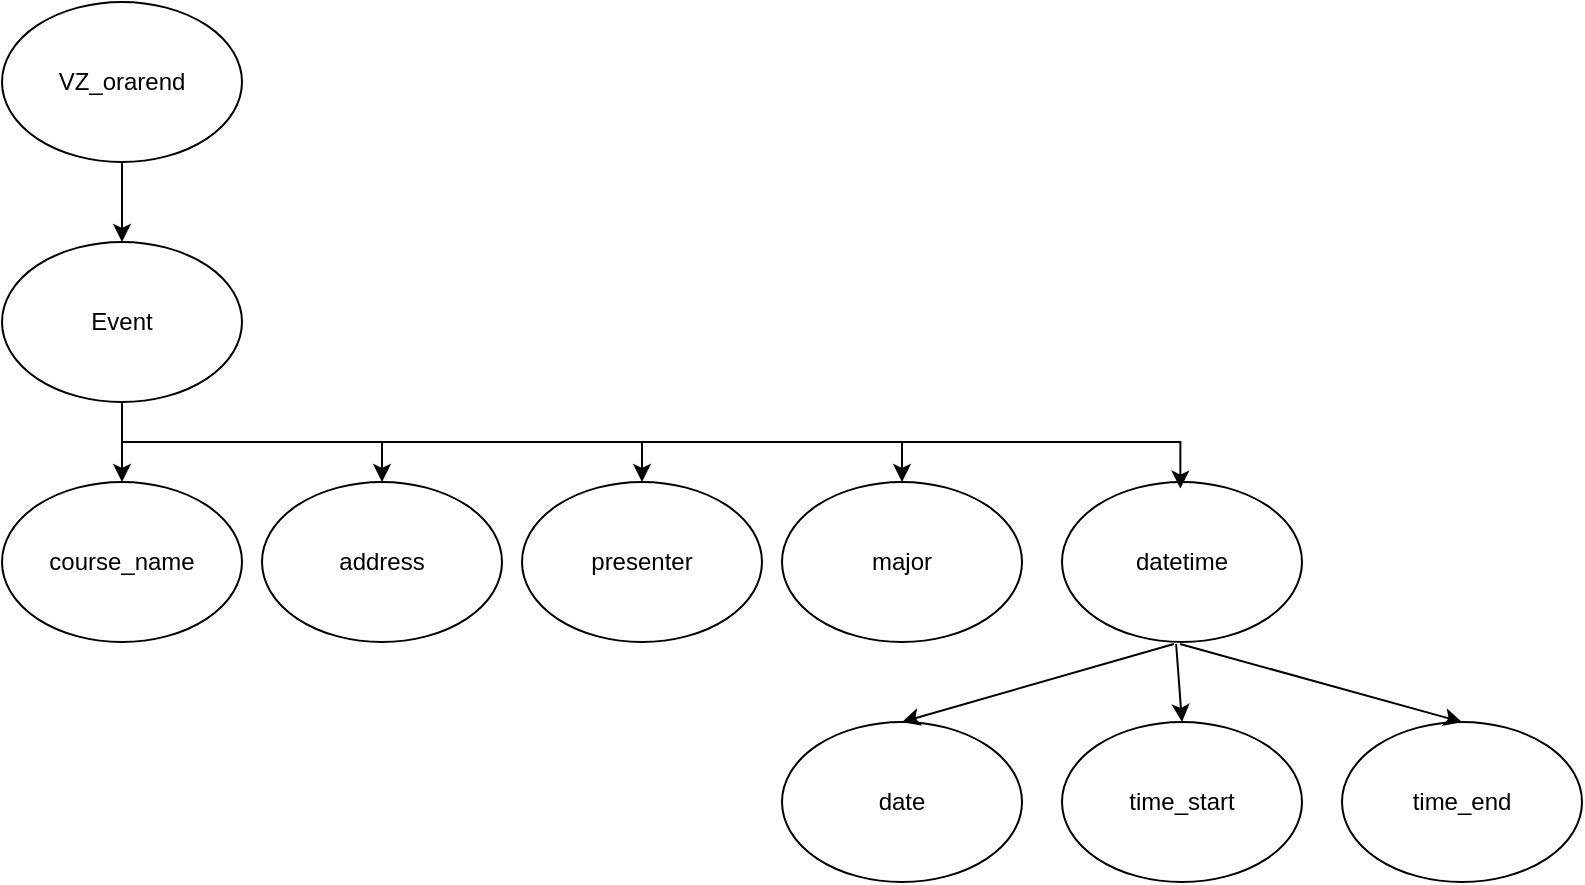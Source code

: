 <mxfile version="24.3.1" type="device">
  <diagram name="Page-1" id="BLEjJyAozihCP1DfYLIm">
    <mxGraphModel dx="1434" dy="772" grid="1" gridSize="10" guides="1" tooltips="1" connect="1" arrows="1" fold="1" page="1" pageScale="1" pageWidth="850" pageHeight="1100" math="0" shadow="0">
      <root>
        <mxCell id="0" />
        <mxCell id="1" parent="0" />
        <mxCell id="uAUOG3qX6oMV6cAR3CZH-12" style="edgeStyle=orthogonalEdgeStyle;rounded=0;orthogonalLoop=1;jettySize=auto;html=1;exitX=0.5;exitY=1;exitDx=0;exitDy=0;entryX=0.5;entryY=0;entryDx=0;entryDy=0;" edge="1" parent="1" source="uAUOG3qX6oMV6cAR3CZH-1" target="uAUOG3qX6oMV6cAR3CZH-2">
          <mxGeometry relative="1" as="geometry" />
        </mxCell>
        <mxCell id="uAUOG3qX6oMV6cAR3CZH-1" value="VZ_orarend" style="ellipse;whiteSpace=wrap;html=1;" vertex="1" parent="1">
          <mxGeometry x="40" y="40" width="120" height="80" as="geometry" />
        </mxCell>
        <mxCell id="uAUOG3qX6oMV6cAR3CZH-14" style="edgeStyle=orthogonalEdgeStyle;rounded=0;orthogonalLoop=1;jettySize=auto;html=1;exitX=0.5;exitY=1;exitDx=0;exitDy=0;entryX=0.5;entryY=0;entryDx=0;entryDy=0;" edge="1" parent="1" source="uAUOG3qX6oMV6cAR3CZH-2" target="uAUOG3qX6oMV6cAR3CZH-3">
          <mxGeometry relative="1" as="geometry" />
        </mxCell>
        <mxCell id="uAUOG3qX6oMV6cAR3CZH-16" style="edgeStyle=orthogonalEdgeStyle;rounded=0;orthogonalLoop=1;jettySize=auto;html=1;exitX=0.5;exitY=1;exitDx=0;exitDy=0;" edge="1" parent="1" source="uAUOG3qX6oMV6cAR3CZH-2" target="uAUOG3qX6oMV6cAR3CZH-4">
          <mxGeometry relative="1" as="geometry" />
        </mxCell>
        <mxCell id="uAUOG3qX6oMV6cAR3CZH-18" style="edgeStyle=orthogonalEdgeStyle;rounded=0;orthogonalLoop=1;jettySize=auto;html=1;exitX=0.5;exitY=1;exitDx=0;exitDy=0;" edge="1" parent="1" source="uAUOG3qX6oMV6cAR3CZH-2" target="uAUOG3qX6oMV6cAR3CZH-5">
          <mxGeometry relative="1" as="geometry" />
        </mxCell>
        <mxCell id="uAUOG3qX6oMV6cAR3CZH-20" style="edgeStyle=orthogonalEdgeStyle;rounded=0;orthogonalLoop=1;jettySize=auto;html=1;exitX=0.5;exitY=1;exitDx=0;exitDy=0;" edge="1" parent="1" source="uAUOG3qX6oMV6cAR3CZH-2" target="uAUOG3qX6oMV6cAR3CZH-6">
          <mxGeometry relative="1" as="geometry" />
        </mxCell>
        <mxCell id="uAUOG3qX6oMV6cAR3CZH-2" value="Event" style="ellipse;whiteSpace=wrap;html=1;" vertex="1" parent="1">
          <mxGeometry x="40" y="160" width="120" height="80" as="geometry" />
        </mxCell>
        <mxCell id="uAUOG3qX6oMV6cAR3CZH-3" value="course_name" style="ellipse;whiteSpace=wrap;html=1;" vertex="1" parent="1">
          <mxGeometry x="40" y="280" width="120" height="80" as="geometry" />
        </mxCell>
        <mxCell id="uAUOG3qX6oMV6cAR3CZH-4" value="address" style="ellipse;whiteSpace=wrap;html=1;" vertex="1" parent="1">
          <mxGeometry x="170" y="280" width="120" height="80" as="geometry" />
        </mxCell>
        <mxCell id="uAUOG3qX6oMV6cAR3CZH-5" value="presenter" style="ellipse;whiteSpace=wrap;html=1;" vertex="1" parent="1">
          <mxGeometry x="300" y="280" width="120" height="80" as="geometry" />
        </mxCell>
        <mxCell id="uAUOG3qX6oMV6cAR3CZH-6" value="major" style="ellipse;whiteSpace=wrap;html=1;noLabel=0;perimeter=ellipsePerimeter;fixDash=0;container=0;" vertex="1" parent="1">
          <mxGeometry x="430" y="280" width="120" height="80" as="geometry" />
        </mxCell>
        <mxCell id="uAUOG3qX6oMV6cAR3CZH-7" value="datetime" style="ellipse;whiteSpace=wrap;html=1;perimeterSpacing=10;strokeWidth=1;shadow=0;fillStyle=auto;border=20;permiter=ellipse;collapsible=0;container=0;perimeter=ellipsePerimeter;allowArrows=1;" vertex="1" parent="1">
          <mxGeometry x="570" y="280" width="120" height="80" as="geometry" />
        </mxCell>
        <mxCell id="uAUOG3qX6oMV6cAR3CZH-8" value="date" style="ellipse;whiteSpace=wrap;html=1;" vertex="1" parent="1">
          <mxGeometry x="430" y="400" width="120" height="80" as="geometry" />
        </mxCell>
        <mxCell id="uAUOG3qX6oMV6cAR3CZH-9" value="time_start" style="ellipse;whiteSpace=wrap;html=1;" vertex="1" parent="1">
          <mxGeometry x="570" y="400" width="120" height="80" as="geometry" />
        </mxCell>
        <mxCell id="uAUOG3qX6oMV6cAR3CZH-10" value="time_end" style="ellipse;whiteSpace=wrap;html=1;" vertex="1" parent="1">
          <mxGeometry x="710" y="400" width="120" height="80" as="geometry" />
        </mxCell>
        <mxCell id="uAUOG3qX6oMV6cAR3CZH-11" value="" style="endArrow=classic;html=1;rounded=0;exitX=0.479;exitY=0.91;exitDx=0;exitDy=0;exitPerimeter=0;entryX=0.5;entryY=0;entryDx=0;entryDy=0;" edge="1" parent="1" source="uAUOG3qX6oMV6cAR3CZH-7" target="uAUOG3qX6oMV6cAR3CZH-9">
          <mxGeometry width="50" height="50" relative="1" as="geometry">
            <mxPoint x="700" y="420" as="sourcePoint" />
            <mxPoint x="750" y="370" as="targetPoint" />
          </mxGeometry>
        </mxCell>
        <mxCell id="uAUOG3qX6oMV6cAR3CZH-13" value="" style="endArrow=classic;html=1;rounded=0;exitX=0.471;exitY=0.91;exitDx=0;exitDy=0;exitPerimeter=0;entryX=0.5;entryY=0;entryDx=0;entryDy=0;" edge="1" parent="1" source="uAUOG3qX6oMV6cAR3CZH-7" target="uAUOG3qX6oMV6cAR3CZH-8">
          <mxGeometry width="50" height="50" relative="1" as="geometry">
            <mxPoint x="700" y="420" as="sourcePoint" />
            <mxPoint x="750" y="370" as="targetPoint" />
          </mxGeometry>
        </mxCell>
        <mxCell id="uAUOG3qX6oMV6cAR3CZH-23" style="edgeStyle=orthogonalEdgeStyle;rounded=0;orthogonalLoop=1;jettySize=auto;html=1;exitX=0.5;exitY=1;exitDx=0;exitDy=0;entryX=0.494;entryY=0.133;entryDx=0;entryDy=0;entryPerimeter=0;" edge="1" parent="1" source="uAUOG3qX6oMV6cAR3CZH-2" target="uAUOG3qX6oMV6cAR3CZH-7">
          <mxGeometry relative="1" as="geometry" />
        </mxCell>
        <mxCell id="uAUOG3qX6oMV6cAR3CZH-26" value="" style="endArrow=classic;html=1;rounded=0;exitX=0.493;exitY=0.91;exitDx=0;exitDy=0;exitPerimeter=0;entryX=0.5;entryY=0;entryDx=0;entryDy=0;" edge="1" parent="1" source="uAUOG3qX6oMV6cAR3CZH-7" target="uAUOG3qX6oMV6cAR3CZH-10">
          <mxGeometry width="50" height="50" relative="1" as="geometry">
            <mxPoint x="700" y="420" as="sourcePoint" />
            <mxPoint x="750" y="370" as="targetPoint" />
          </mxGeometry>
        </mxCell>
      </root>
    </mxGraphModel>
  </diagram>
</mxfile>
